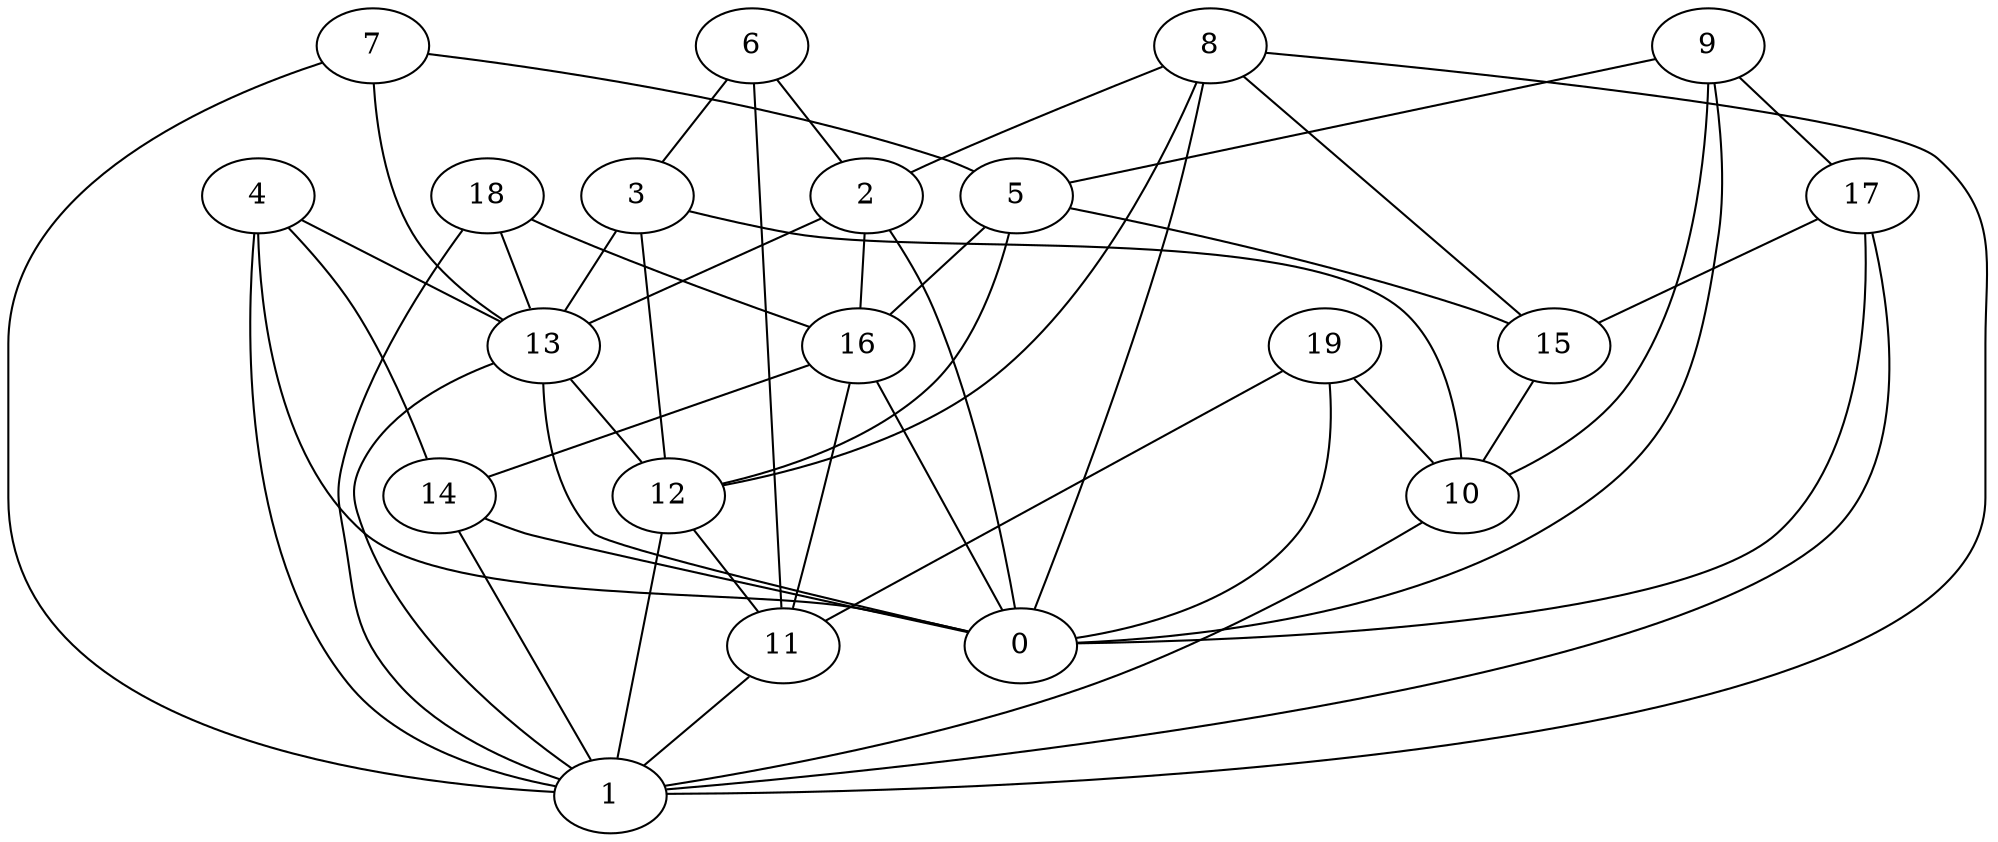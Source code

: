digraph GG_graph {

subgraph G_graph {
edge [color = black]
"2" -> "16" [dir = none]
"2" -> "13" [dir = none]
"5" -> "12" [dir = none]
"10" -> "1" [dir = none]
"15" -> "10" [dir = none]
"13" -> "1" [dir = none]
"13" -> "12" [dir = none]
"13" -> "0" [dir = none]
"9" -> "0" [dir = none]
"3" -> "13" [dir = none]
"18" -> "13" [dir = none]
"11" -> "1" [dir = none]
"8" -> "0" [dir = none]
"7" -> "13" [dir = none]
"17" -> "0" [dir = none]
"14" -> "0" [dir = none]
"4" -> "14" [dir = none]
"6" -> "2" [dir = none]
"19" -> "11" [dir = none]
"8" -> "12" [dir = none]
"19" -> "10" [dir = none]
"6" -> "11" [dir = none]
"4" -> "13" [dir = none]
"3" -> "12" [dir = none]
"12" -> "11" [dir = none]
"9" -> "5" [dir = none]
"4" -> "0" [dir = none]
"2" -> "0" [dir = none]
"12" -> "1" [dir = none]
"17" -> "1" [dir = none]
"5" -> "15" [dir = none]
"16" -> "14" [dir = none]
"18" -> "16" [dir = none]
"16" -> "0" [dir = none]
"7" -> "5" [dir = none]
"3" -> "10" [dir = none]
"6" -> "3" [dir = none]
"8" -> "15" [dir = none]
"19" -> "0" [dir = none]
"16" -> "11" [dir = none]
"7" -> "1" [dir = none]
"5" -> "16" [dir = none]
"8" -> "2" [dir = none]
"8" -> "1" [dir = none]
"17" -> "15" [dir = none]
"4" -> "1" [dir = none]
"14" -> "1" [dir = none]
"9" -> "17" [dir = none]
"9" -> "10" [dir = none]
"18" -> "1" [dir = none]
}

}
